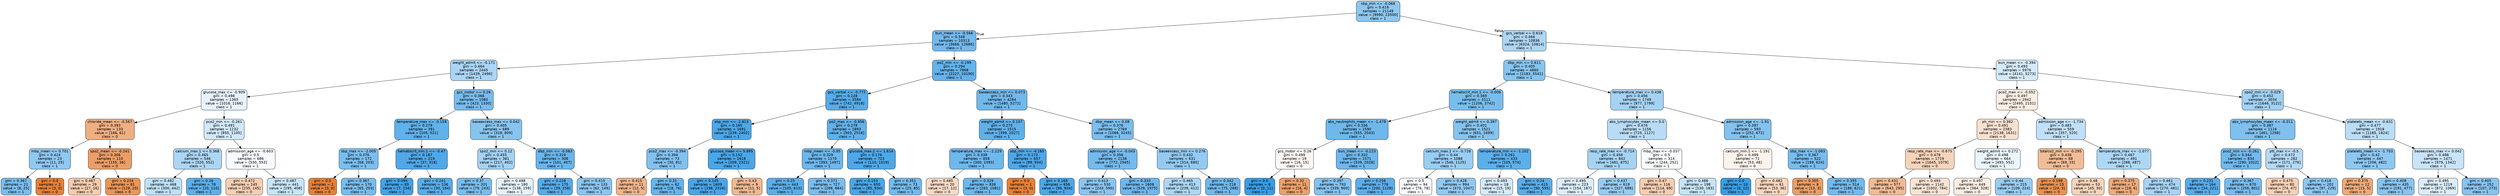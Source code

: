 digraph Tree {
node [shape=box, style="filled, rounded", color="black", fontname="helvetica"] ;
edge [fontname="helvetica"] ;
0 [label="sbp_min <= -0.068\ngini = 0.419\nsamples = 21149\nvalue = [9990, 23500]\nclass = 1", fillcolor="#8dc7f0"] ;
1 [label="bun_mean <= -0.566\ngini = 0.348\nsamples = 10313\nvalue = [3666, 12686]\nclass = 1", fillcolor="#72b9ed"] ;
0 -> 1 [labeldistance=2.5, labelangle=45, headlabel="True"] ;
2 [label="weight_admit <= -0.171\ngini = 0.464\nsamples = 2445\nvalue = [1439, 2496]\nclass = 1", fillcolor="#abd5f4"] ;
1 -> 2 ;
3 [label="glucose_max <= -0.909\ngini = 0.498\nsamples = 1365\nvalue = [1016, 1166]\nclass = 1", fillcolor="#e6f2fc"] ;
2 -> 3 ;
4 [label="chloride_mean <= -0.567\ngini = 0.393\nsamples = 133\nvalue = [166, 61]\nclass = 0", fillcolor="#efaf82"] ;
3 -> 4 ;
5 [label="mbp_mean <= 0.701\ngini = 0.424\nsamples = 23\nvalue = [11, 25]\nclass = 1", fillcolor="#90c8f0"] ;
4 -> 5 ;
6 [label="gini = 0.367\nsamples = 21\nvalue = [8, 25]\nclass = 1", fillcolor="#78bced"] ;
5 -> 6 ;
7 [label="gini = 0.0\nsamples = 2\nvalue = [3, 0]\nclass = 0", fillcolor="#e58139"] ;
5 -> 7 ;
8 [label="spo2_mean <= -0.241\ngini = 0.306\nsamples = 110\nvalue = [155, 36]\nclass = 0", fillcolor="#eb9e67"] ;
4 -> 8 ;
9 [label="gini = 0.467\nsamples = 29\nvalue = [27, 16]\nclass = 0", fillcolor="#f4ccae"] ;
8 -> 9 ;
10 [label="gini = 0.234\nsamples = 81\nvalue = [128, 20]\nclass = 0", fillcolor="#e99558"] ;
8 -> 10 ;
11 [label="pco2_min <= -0.261\ngini = 0.491\nsamples = 1232\nvalue = [850, 1105]\nclass = 1", fillcolor="#d1e8f9"] ;
3 -> 11 ;
12 [label="calcium_max.1 <= 0.368\ngini = 0.465\nsamples = 546\nvalue = [320, 552]\nclass = 1", fillcolor="#acd6f4"] ;
11 -> 12 ;
13 [label="gini = 0.482\nsamples = 468\nvalue = [300, 442]\nclass = 1", fillcolor="#bfe0f7"] ;
12 -> 13 ;
14 [label="gini = 0.26\nsamples = 78\nvalue = [20, 110]\nclass = 1", fillcolor="#5dafea"] ;
12 -> 14 ;
15 [label="admission_age <= -0.603\ngini = 0.5\nsamples = 686\nvalue = [530, 553]\nclass = 1", fillcolor="#f7fbfe"] ;
11 -> 15 ;
16 [label="gini = 0.472\nsamples = 245\nvalue = [235, 145]\nclass = 0", fillcolor="#f5cfb3"] ;
15 -> 16 ;
17 [label="gini = 0.487\nsamples = 441\nvalue = [295, 408]\nclass = 1", fillcolor="#c8e4f8"] ;
15 -> 17 ;
18 [label="gcs_motor <= 0.26\ngini = 0.366\nsamples = 1080\nvalue = [423, 1330]\nclass = 1", fillcolor="#78bced"] ;
2 -> 18 ;
19 [label="temperature_max <= -0.158\ngini = 0.279\nsamples = 391\nvalue = [105, 521]\nclass = 1", fillcolor="#61b1ea"] ;
18 -> 19 ;
20 [label="sbp_max <= -2.005\ngini = 0.376\nsamples = 172\nvalue = [68, 203]\nclass = 1", fillcolor="#7bbeee"] ;
19 -> 20 ;
21 [label="gini = 0.0\nsamples = 2\nvalue = [3, 0]\nclass = 0", fillcolor="#e58139"] ;
20 -> 21 ;
22 [label="gini = 0.367\nsamples = 170\nvalue = [65, 203]\nclass = 1", fillcolor="#78bced"] ;
20 -> 22 ;
23 [label="hematocrit_min.1 <= -0.47\ngini = 0.187\nsamples = 219\nvalue = [37, 318]\nclass = 1", fillcolor="#50a8e8"] ;
19 -> 23 ;
24 [label="gini = 0.094\nsamples = 83\nvalue = [7, 134]\nclass = 1", fillcolor="#43a2e6"] ;
23 -> 24 ;
25 [label="gini = 0.241\nsamples = 136\nvalue = [30, 184]\nclass = 1", fillcolor="#59ade9"] ;
23 -> 25 ;
26 [label="baseexcess_max <= 0.042\ngini = 0.405\nsamples = 689\nvalue = [318, 809]\nclass = 1", fillcolor="#87c4ef"] ;
18 -> 26 ;
27 [label="spo2_min <= 0.12\ngini = 0.455\nsamples = 381\nvalue = [217, 402]\nclass = 1", fillcolor="#a4d2f3"] ;
26 -> 27 ;
28 [label="gini = 0.37\nsamples = 201\nvalue = [79, 243]\nclass = 1", fillcolor="#79bded"] ;
27 -> 28 ;
29 [label="gini = 0.498\nsamples = 180\nvalue = [138, 159]\nclass = 1", fillcolor="#e5f2fc"] ;
27 -> 29 ;
30 [label="dbp_min <= -0.083\ngini = 0.319\nsamples = 308\nvalue = [101, 407]\nclass = 1", fillcolor="#6ab5eb"] ;
26 -> 30 ;
31 [label="gini = 0.228\nsamples = 175\nvalue = [39, 258]\nclass = 1", fillcolor="#57ace9"] ;
30 -> 31 ;
32 [label="gini = 0.415\nsamples = 133\nvalue = [62, 149]\nclass = 1", fillcolor="#8bc6f0"] ;
30 -> 32 ;
33 [label="po2_min <= -0.199\ngini = 0.294\nsamples = 7868\nvalue = [2227, 10190]\nclass = 1", fillcolor="#64b2eb"] ;
1 -> 33 ;
34 [label="gcs_verbal <= -0.772\ngini = 0.228\nsamples = 3584\nvalue = [742, 4918]\nclass = 1", fillcolor="#57ace9"] ;
33 -> 34 ;
35 [label="sbp_min <= -2.813\ngini = 0.165\nsamples = 1691\nvalue = [239, 2402]\nclass = 1", fillcolor="#4da7e8"] ;
34 -> 35 ;
36 [label="pco2_max <= -0.394\ngini = 0.394\nsamples = 73\nvalue = [30, 81]\nclass = 1", fillcolor="#82c1ef"] ;
35 -> 36 ;
37 [label="gini = 0.415\nsamples = 11\nvalue = [12, 5]\nclass = 0", fillcolor="#f0b58b"] ;
36 -> 37 ;
38 [label="gini = 0.31\nsamples = 62\nvalue = [18, 76]\nclass = 1", fillcolor="#68b4eb"] ;
36 -> 38 ;
39 [label="glucose_mean <= 5.895\ngini = 0.152\nsamples = 1618\nvalue = [209, 2321]\nclass = 1", fillcolor="#4ba6e7"] ;
35 -> 39 ;
40 [label="gini = 0.145\nsamples = 1609\nvalue = [198, 2316]\nclass = 1", fillcolor="#4aa5e7"] ;
39 -> 40 ;
41 [label="gini = 0.43\nsamples = 9\nvalue = [11, 5]\nclass = 0", fillcolor="#f1ba93"] ;
39 -> 41 ;
42 [label="po2_max <= -0.856\ngini = 0.278\nsamples = 1893\nvalue = [503, 2516]\nclass = 1", fillcolor="#61b1ea"] ;
34 -> 42 ;
43 [label="mbp_mean <= -0.85\ngini = 0.329\nsamples = 1170\nvalue = [393, 1497]\nclass = 1", fillcolor="#6db7ec"] ;
42 -> 43 ;
44 [label="gini = 0.25\nsamples = 443\nvalue = [105, 613]\nclass = 1", fillcolor="#5baee9"] ;
43 -> 44 ;
45 [label="gini = 0.371\nsamples = 727\nvalue = [288, 884]\nclass = 1", fillcolor="#7abded"] ;
43 -> 45 ;
46 [label="glucose_max.2 <= 1.614\ngini = 0.176\nsamples = 723\nvalue = [110, 1019]\nclass = 1", fillcolor="#4ea8e8"] ;
42 -> 46 ;
47 [label="gini = 0.153\nsamples = 650\nvalue = [85, 934]\nclass = 1", fillcolor="#4ba6e7"] ;
46 -> 47 ;
48 [label="gini = 0.351\nsamples = 73\nvalue = [25, 85]\nclass = 1", fillcolor="#73baed"] ;
46 -> 48 ;
49 [label="baseexcess_min <= 0.073\ngini = 0.343\nsamples = 4284\nvalue = [1485, 5272]\nclass = 1", fillcolor="#71b9ec"] ;
33 -> 49 ;
50 [label="weight_admit <= 0.107\ngini = 0.275\nsamples = 1515\nvalue = [399, 2027]\nclass = 1", fillcolor="#60b0ea"] ;
49 -> 50 ;
51 [label="temperature_max <= -2.229\ngini = 0.338\nsamples = 858\nvalue = [300, 1093]\nclass = 1", fillcolor="#6fb8ec"] ;
50 -> 51 ;
52 [label="gini = 0.485\nsamples = 20\nvalue = [17, 12]\nclass = 0", fillcolor="#f7dac5"] ;
51 -> 52 ;
53 [label="gini = 0.329\nsamples = 838\nvalue = [283, 1081]\nclass = 1", fillcolor="#6db7ec"] ;
51 -> 53 ;
54 [label="sbp_min <= -4.185\ngini = 0.173\nsamples = 657\nvalue = [99, 934]\nclass = 1", fillcolor="#4ea7e8"] ;
50 -> 54 ;
55 [label="gini = 0.0\nsamples = 1\nvalue = [3, 0]\nclass = 0", fillcolor="#e58139"] ;
54 -> 55 ;
56 [label="gini = 0.169\nsamples = 656\nvalue = [96, 934]\nclass = 1", fillcolor="#4da7e8"] ;
54 -> 56 ;
57 [label="dbp_mean <= 0.08\ngini = 0.376\nsamples = 2769\nvalue = [1086, 3245]\nclass = 1", fillcolor="#7bbeee"] ;
49 -> 57 ;
58 [label="admission_age <= -0.043\ngini = 0.356\nsamples = 2138\nvalue = [772, 2565]\nclass = 1", fillcolor="#75baed"] ;
57 -> 58 ;
59 [label="gini = 0.413\nsamples = 530\nvalue = [243, 590]\nclass = 1", fillcolor="#8bc5f0"] ;
58 -> 59 ;
60 [label="gini = 0.333\nsamples = 1608\nvalue = [529, 1975]\nclass = 1", fillcolor="#6eb7ec"] ;
58 -> 60 ;
61 [label="baseexcess_min <= 0.276\ngini = 0.432\nsamples = 631\nvalue = [314, 680]\nclass = 1", fillcolor="#94caf1"] ;
57 -> 61 ;
62 [label="gini = 0.465\nsamples = 413\nvalue = [239, 412]\nclass = 1", fillcolor="#acd6f4"] ;
61 -> 62 ;
63 [label="gini = 0.342\nsamples = 218\nvalue = [75, 268]\nclass = 1", fillcolor="#70b8ec"] ;
61 -> 63 ;
64 [label="gcs_verbal <= 0.618\ngini = 0.466\nsamples = 10836\nvalue = [6324, 10814]\nclass = 1", fillcolor="#add6f4"] ;
0 -> 64 [labeldistance=2.5, labelangle=-45, headlabel="False"] ;
65 [label="dbp_min <= 0.611\ngini = 0.405\nsamples = 4860\nvalue = [2183, 5541]\nclass = 1", fillcolor="#87c4ef"] ;
64 -> 65 ;
66 [label="hematocrit_min.1 <= -0.006\ngini = 0.369\nsamples = 3111\nvalue = [1206, 3742]\nclass = 1", fillcolor="#79bded"] ;
65 -> 66 ;
67 [label="abs_neutrophils_mean <= -1.478\ngini = 0.336\nsamples = 1590\nvalue = [555, 2043]\nclass = 1", fillcolor="#6fb8ec"] ;
66 -> 67 ;
68 [label="gcs_motor <= 0.26\ngini = 0.499\nsamples = 19\nvalue = [16, 15]\nclass = 0", fillcolor="#fdf7f3"] ;
67 -> 68 ;
69 [label="gini = 0.0\nsamples = 8\nvalue = [0, 11]\nclass = 1", fillcolor="#399de5"] ;
68 -> 69 ;
70 [label="gini = 0.32\nsamples = 11\nvalue = [16, 4]\nclass = 0", fillcolor="#eca06a"] ;
68 -> 70 ;
71 [label="bun_mean <= -0.223\ngini = 0.332\nsamples = 1571\nvalue = [539, 2028]\nclass = 1", fillcolor="#6eb7ec"] ;
67 -> 71 ;
72 [label="gini = 0.397\nsamples = 793\nvalue = [339, 900]\nclass = 1", fillcolor="#84c2ef"] ;
71 -> 72 ;
73 [label="gini = 0.256\nsamples = 778\nvalue = [200, 1128]\nclass = 1", fillcolor="#5caeea"] ;
71 -> 73 ;
74 [label="weight_admit <= 0.397\ngini = 0.401\nsamples = 1521\nvalue = [651, 1699]\nclass = 1", fillcolor="#85c3ef"] ;
66 -> 74 ;
75 [label="calcium_max.1 <= -0.728\ngini = 0.44\nsamples = 1088\nvalue = [546, 1125]\nclass = 1", fillcolor="#99cdf2"] ;
74 -> 75 ;
76 [label="gini = 0.5\nsamples = 94\nvalue = [76, 78]\nclass = 1", fillcolor="#fafcfe"] ;
75 -> 76 ;
77 [label="gini = 0.428\nsamples = 994\nvalue = [470, 1047]\nclass = 1", fillcolor="#92c9f1"] ;
75 -> 77 ;
78 [label="temperature_min <= -1.102\ngini = 0.261\nsamples = 433\nvalue = [105, 574]\nclass = 1", fillcolor="#5dafea"] ;
74 -> 78 ;
79 [label="gini = 0.493\nsamples = 18\nvalue = [15, 19]\nclass = 1", fillcolor="#d5eafa"] ;
78 -> 79 ;
80 [label="gini = 0.24\nsamples = 415\nvalue = [90, 555]\nclass = 1", fillcolor="#59ade9"] ;
78 -> 80 ;
81 [label="temperature_max <= 0.438\ngini = 0.456\nsamples = 1749\nvalue = [977, 1799]\nclass = 1", fillcolor="#a5d2f3"] ;
65 -> 81 ;
82 [label="abs_lymphocytes_mean <= 0.0\ngini = 0.476\nsamples = 1156\nvalue = [725, 1127]\nclass = 1", fillcolor="#b8dcf6"] ;
81 -> 82 ;
83 [label="resp_rate_max <= -0.714\ngini = 0.458\nsamples = 842\nvalue = [481, 875]\nclass = 1", fillcolor="#a6d3f3"] ;
82 -> 83 ;
84 [label="gini = 0.495\nsamples = 223\nvalue = [154, 187]\nclass = 1", fillcolor="#dceefa"] ;
83 -> 84 ;
85 [label="gini = 0.437\nsamples = 619\nvalue = [327, 688]\nclass = 1", fillcolor="#97ccf1"] ;
83 -> 85 ;
86 [label="mbp_max <= -0.037\ngini = 0.5\nsamples = 314\nvalue = [244, 252]\nclass = 1", fillcolor="#f9fcfe"] ;
82 -> 86 ;
87 [label="gini = 0.47\nsamples = 116\nvalue = [114, 69]\nclass = 0", fillcolor="#f5cdb1"] ;
86 -> 87 ;
88 [label="gini = 0.486\nsamples = 198\nvalue = [130, 183]\nclass = 1", fillcolor="#c6e3f7"] ;
86 -> 88 ;
89 [label="admission_age <= -1.91\ngini = 0.397\nsamples = 593\nvalue = [252, 672]\nclass = 1", fillcolor="#83c2ef"] ;
81 -> 89 ;
90 [label="calcium_min.1 <= -1.191\ngini = 0.499\nsamples = 71\nvalue = [53, 48]\nclass = 0", fillcolor="#fdf3ec"] ;
89 -> 90 ;
91 [label="gini = 0.0\nsamples = 10\nvalue = [0, 12]\nclass = 1", fillcolor="#399de5"] ;
90 -> 91 ;
92 [label="gini = 0.482\nsamples = 61\nvalue = [53, 36]\nclass = 0", fillcolor="#f7d7bf"] ;
90 -> 92 ;
93 [label="sbp_max <= -1.083\ngini = 0.367\nsamples = 522\nvalue = [199, 624]\nclass = 1", fillcolor="#78bced"] ;
89 -> 93 ;
94 [label="gini = 0.305\nsamples = 8\nvalue = [13, 3]\nclass = 0", fillcolor="#eb9e67"] ;
93 -> 94 ;
95 [label="gini = 0.355\nsamples = 514\nvalue = [186, 621]\nclass = 1", fillcolor="#74baed"] ;
93 -> 95 ;
96 [label="bun_mean <= -0.394\ngini = 0.493\nsamples = 5976\nvalue = [4141, 5273]\nclass = 1", fillcolor="#d4eaf9"] ;
64 -> 96 ;
97 [label="pco2_max <= -0.052\ngini = 0.497\nsamples = 2942\nvalue = [2495, 2151]\nclass = 0", fillcolor="#fbeee4"] ;
96 -> 97 ;
98 [label="ph_min <= 0.382\ngini = 0.491\nsamples = 2383\nvalue = [2138, 1631]\nclass = 0", fillcolor="#f9e1d0"] ;
97 -> 98 ;
99 [label="resp_rate_max <= -0.675\ngini = 0.478\nsamples = 1719\nvalue = [1645, 1079]\nclass = 0", fillcolor="#f6d4bb"] ;
98 -> 99 ;
100 [label="gini = 0.431\nsamples = 577\nvalue = [643, 295]\nclass = 0", fillcolor="#f1bb94"] ;
99 -> 100 ;
101 [label="gini = 0.493\nsamples = 1142\nvalue = [1002, 784]\nclass = 0", fillcolor="#f9e4d4"] ;
99 -> 101 ;
102 [label="weight_admit <= 0.272\ngini = 0.498\nsamples = 664\nvalue = [493, 552]\nclass = 1", fillcolor="#eaf5fc"] ;
98 -> 102 ;
103 [label="gini = 0.497\nsamples = 449\nvalue = [384, 328]\nclass = 0", fillcolor="#fbede2"] ;
102 -> 103 ;
104 [label="gini = 0.44\nsamples = 215\nvalue = [109, 224]\nclass = 1", fillcolor="#99cdf2"] ;
102 -> 104 ;
105 [label="admission_age <= -1.734\ngini = 0.483\nsamples = 559\nvalue = [357, 520]\nclass = 1", fillcolor="#c1e0f7"] ;
97 -> 105 ;
106 [label="totalco2_min <= -0.295\ngini = 0.438\nsamples = 68\nvalue = [69, 33]\nclass = 0", fillcolor="#f1bd98"] ;
105 -> 106 ;
107 [label="gini = 0.198\nsamples = 15\nvalue = [24, 3]\nclass = 0", fillcolor="#e89152"] ;
106 -> 107 ;
108 [label="gini = 0.48\nsamples = 53\nvalue = [45, 30]\nclass = 0", fillcolor="#f6d5bd"] ;
106 -> 108 ;
109 [label="temperature_max <= -1.077\ngini = 0.467\nsamples = 491\nvalue = [288, 487]\nclass = 1", fillcolor="#aed7f4"] ;
105 -> 109 ;
110 [label="gini = 0.375\nsamples = 17\nvalue = [18, 6]\nclass = 0", fillcolor="#eeab7b"] ;
109 -> 110 ;
111 [label="gini = 0.461\nsamples = 474\nvalue = [270, 481]\nclass = 1", fillcolor="#a8d4f4"] ;
109 -> 111 ;
112 [label="spo2_min <= -0.029\ngini = 0.452\nsamples = 3034\nvalue = [1646, 3122]\nclass = 1", fillcolor="#a1d1f3"] ;
96 -> 112 ;
113 [label="abs_lymphocytes_mean <= -0.011\ngini = 0.387\nsamples = 1116\nvalue = [461, 1298]\nclass = 1", fillcolor="#7fc0ee"] ;
112 -> 113 ;
114 [label="pco2_min <= -0.261\ngini = 0.344\nsamples = 834\nvalue = [290, 1022]\nclass = 1", fillcolor="#71b9ec"] ;
113 -> 114 ;
115 [label="gini = 0.231\nsamples = 164\nvalue = [34, 221]\nclass = 1", fillcolor="#57ace9"] ;
114 -> 115 ;
116 [label="gini = 0.367\nsamples = 670\nvalue = [256, 801]\nclass = 1", fillcolor="#78bced"] ;
114 -> 116 ;
117 [label="ptt_max <= -0.5\ngini = 0.472\nsamples = 282\nvalue = [171, 276]\nclass = 1", fillcolor="#b4daf5"] ;
113 -> 117 ;
118 [label="gini = 0.475\nsamples = 80\nvalue = [74, 47]\nclass = 0", fillcolor="#f6d1b7"] ;
117 -> 118 ;
119 [label="gini = 0.418\nsamples = 202\nvalue = [97, 229]\nclass = 1", fillcolor="#8dc7f0"] ;
117 -> 119 ;
120 [label="platelets_mean <= -0.631\ngini = 0.477\nsamples = 1918\nvalue = [1185, 1824]\nclass = 1", fillcolor="#baddf6"] ;
112 -> 120 ;
121 [label="platelets_mean <= -1.703\ngini = 0.42\nsamples = 447\nvalue = [206, 482]\nclass = 1", fillcolor="#8ec7f0"] ;
120 -> 121 ;
122 [label="gini = 0.375\nsamples = 12\nvalue = [15, 5]\nclass = 0", fillcolor="#eeab7b"] ;
121 -> 122 ;
123 [label="gini = 0.408\nsamples = 435\nvalue = [191, 477]\nclass = 1", fillcolor="#88c4ef"] ;
121 -> 123 ;
124 [label="baseexcess_max <= 0.042\ngini = 0.488\nsamples = 1471\nvalue = [979, 1342]\nclass = 1", fillcolor="#c9e4f8"] ;
120 -> 124 ;
125 [label="gini = 0.495\nsamples = 1219\nvalue = [872, 1069]\nclass = 1", fillcolor="#dbedfa"] ;
124 -> 125 ;
126 [label="gini = 0.405\nsamples = 252\nvalue = [107, 273]\nclass = 1", fillcolor="#87c3ef"] ;
124 -> 126 ;
}